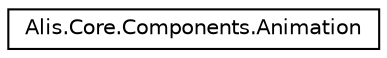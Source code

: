digraph "Graphical Class Hierarchy"
{
 // LATEX_PDF_SIZE
  edge [fontname="Helvetica",fontsize="10",labelfontname="Helvetica",labelfontsize="10"];
  node [fontname="Helvetica",fontsize="10",shape=record];
  rankdir="LR";
  Node0 [label="Alis.Core.Components.Animation",height=0.2,width=0.4,color="black", fillcolor="white", style="filled",URL="$class_alis_1_1_core_1_1_components_1_1_animation.html",tooltip="The animation class"];
}
